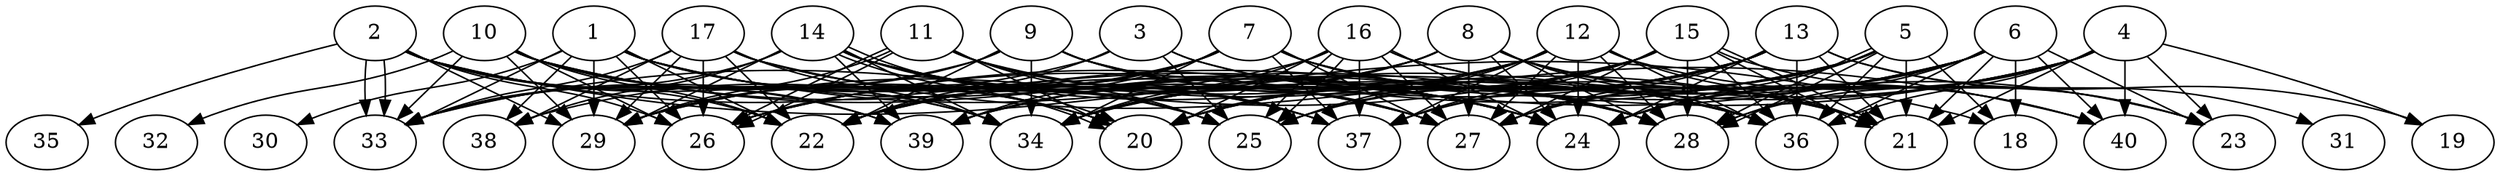 // DAG automatically generated by daggen at Thu Oct  3 14:06:48 2019
// ./daggen --dot -n 40 --ccr 0.3 --fat 0.9 --regular 0.5 --density 0.7 --mindata 5242880 --maxdata 52428800 
digraph G {
  1 [size="40110080", alpha="0.16", expect_size="12033024"] 
  1 -> 20 [size ="12033024"]
  1 -> 22 [size ="12033024"]
  1 -> 24 [size ="12033024"]
  1 -> 25 [size ="12033024"]
  1 -> 26 [size ="12033024"]
  1 -> 29 [size ="12033024"]
  1 -> 30 [size ="12033024"]
  1 -> 33 [size ="12033024"]
  1 -> 36 [size ="12033024"]
  1 -> 37 [size ="12033024"]
  1 -> 38 [size ="12033024"]
  2 [size="70154240", alpha="0.19", expect_size="21046272"] 
  2 -> 18 [size ="21046272"]
  2 -> 20 [size ="21046272"]
  2 -> 22 [size ="21046272"]
  2 -> 24 [size ="21046272"]
  2 -> 26 [size ="21046272"]
  2 -> 29 [size ="21046272"]
  2 -> 33 [size ="21046272"]
  2 -> 33 [size ="21046272"]
  2 -> 34 [size ="21046272"]
  2 -> 35 [size ="21046272"]
  2 -> 39 [size ="21046272"]
  3 [size="164454400", alpha="0.14", expect_size="49336320"] 
  3 -> 22 [size ="49336320"]
  3 -> 25 [size ="49336320"]
  3 -> 28 [size ="49336320"]
  3 -> 33 [size ="49336320"]
  3 -> 36 [size ="49336320"]
  4 [size="41738240", alpha="0.10", expect_size="12521472"] 
  4 -> 19 [size ="12521472"]
  4 -> 20 [size ="12521472"]
  4 -> 21 [size ="12521472"]
  4 -> 22 [size ="12521472"]
  4 -> 23 [size ="12521472"]
  4 -> 24 [size ="12521472"]
  4 -> 28 [size ="12521472"]
  4 -> 34 [size ="12521472"]
  4 -> 36 [size ="12521472"]
  4 -> 40 [size ="12521472"]
  5 [size="109721600", alpha="0.00", expect_size="32916480"] 
  5 -> 18 [size ="32916480"]
  5 -> 21 [size ="32916480"]
  5 -> 24 [size ="32916480"]
  5 -> 26 [size ="32916480"]
  5 -> 27 [size ="32916480"]
  5 -> 28 [size ="32916480"]
  5 -> 28 [size ="32916480"]
  5 -> 36 [size ="32916480"]
  5 -> 37 [size ="32916480"]
  5 -> 39 [size ="32916480"]
  6 [size="106567680", alpha="0.04", expect_size="31970304"] 
  6 -> 18 [size ="31970304"]
  6 -> 20 [size ="31970304"]
  6 -> 21 [size ="31970304"]
  6 -> 23 [size ="31970304"]
  6 -> 24 [size ="31970304"]
  6 -> 26 [size ="31970304"]
  6 -> 27 [size ="31970304"]
  6 -> 28 [size ="31970304"]
  6 -> 36 [size ="31970304"]
  6 -> 39 [size ="31970304"]
  6 -> 40 [size ="31970304"]
  7 [size="79452160", alpha="0.01", expect_size="23835648"] 
  7 -> 21 [size ="23835648"]
  7 -> 22 [size ="23835648"]
  7 -> 26 [size ="23835648"]
  7 -> 27 [size ="23835648"]
  7 -> 28 [size ="23835648"]
  7 -> 34 [size ="23835648"]
  7 -> 36 [size ="23835648"]
  7 -> 37 [size ="23835648"]
  7 -> 38 [size ="23835648"]
  7 -> 39 [size ="23835648"]
  8 [size="67799040", alpha="0.02", expect_size="20339712"] 
  8 -> 21 [size ="20339712"]
  8 -> 22 [size ="20339712"]
  8 -> 24 [size ="20339712"]
  8 -> 26 [size ="20339712"]
  8 -> 27 [size ="20339712"]
  8 -> 28 [size ="20339712"]
  8 -> 34 [size ="20339712"]
  8 -> 36 [size ="20339712"]
  8 -> 39 [size ="20339712"]
  8 -> 40 [size ="20339712"]
  9 [size="141288107", alpha="0.08", expect_size="42386432"] 
  9 -> 21 [size ="42386432"]
  9 -> 22 [size ="42386432"]
  9 -> 24 [size ="42386432"]
  9 -> 27 [size ="42386432"]
  9 -> 28 [size ="42386432"]
  9 -> 29 [size ="42386432"]
  9 -> 33 [size ="42386432"]
  9 -> 34 [size ="42386432"]
  10 [size="154886827", alpha="0.11", expect_size="46466048"] 
  10 -> 20 [size ="46466048"]
  10 -> 22 [size ="46466048"]
  10 -> 24 [size ="46466048"]
  10 -> 26 [size ="46466048"]
  10 -> 28 [size ="46466048"]
  10 -> 29 [size ="46466048"]
  10 -> 32 [size ="46466048"]
  10 -> 33 [size ="46466048"]
  10 -> 34 [size ="46466048"]
  10 -> 39 [size ="46466048"]
  11 [size="101621760", alpha="0.06", expect_size="30486528"] 
  11 -> 20 [size ="30486528"]
  11 -> 25 [size ="30486528"]
  11 -> 26 [size ="30486528"]
  11 -> 26 [size ="30486528"]
  11 -> 27 [size ="30486528"]
  11 -> 29 [size ="30486528"]
  11 -> 36 [size ="30486528"]
  11 -> 37 [size ="30486528"]
  12 [size="71034880", alpha="0.09", expect_size="21310464"] 
  12 -> 20 [size ="21310464"]
  12 -> 21 [size ="21310464"]
  12 -> 22 [size ="21310464"]
  12 -> 23 [size ="21310464"]
  12 -> 24 [size ="21310464"]
  12 -> 25 [size ="21310464"]
  12 -> 27 [size ="21310464"]
  12 -> 28 [size ="21310464"]
  12 -> 29 [size ="21310464"]
  12 -> 36 [size ="21310464"]
  12 -> 37 [size ="21310464"]
  13 [size="66324480", alpha="0.02", expect_size="19897344"] 
  13 -> 19 [size ="19897344"]
  13 -> 20 [size ="19897344"]
  13 -> 21 [size ="19897344"]
  13 -> 22 [size ="19897344"]
  13 -> 24 [size ="19897344"]
  13 -> 25 [size ="19897344"]
  13 -> 27 [size ="19897344"]
  13 -> 31 [size ="19897344"]
  13 -> 34 [size ="19897344"]
  13 -> 36 [size ="19897344"]
  13 -> 37 [size ="19897344"]
  14 [size="173223253", alpha="0.09", expect_size="51966976"] 
  14 -> 20 [size ="51966976"]
  14 -> 20 [size ="51966976"]
  14 -> 21 [size ="51966976"]
  14 -> 25 [size ="51966976"]
  14 -> 27 [size ="51966976"]
  14 -> 28 [size ="51966976"]
  14 -> 29 [size ="51966976"]
  14 -> 33 [size ="51966976"]
  14 -> 34 [size ="51966976"]
  14 -> 38 [size ="51966976"]
  14 -> 39 [size ="51966976"]
  15 [size="95924907", alpha="0.02", expect_size="28777472"] 
  15 -> 20 [size ="28777472"]
  15 -> 21 [size ="28777472"]
  15 -> 21 [size ="28777472"]
  15 -> 23 [size ="28777472"]
  15 -> 25 [size ="28777472"]
  15 -> 27 [size ="28777472"]
  15 -> 28 [size ="28777472"]
  15 -> 33 [size ="28777472"]
  15 -> 34 [size ="28777472"]
  15 -> 36 [size ="28777472"]
  15 -> 37 [size ="28777472"]
  16 [size="98512213", alpha="0.07", expect_size="29553664"] 
  16 -> 20 [size ="29553664"]
  16 -> 23 [size ="29553664"]
  16 -> 24 [size ="29553664"]
  16 -> 25 [size ="29553664"]
  16 -> 25 [size ="29553664"]
  16 -> 27 [size ="29553664"]
  16 -> 29 [size ="29553664"]
  16 -> 34 [size ="29553664"]
  16 -> 37 [size ="29553664"]
  16 -> 40 [size ="29553664"]
  17 [size="126825813", alpha="0.02", expect_size="38047744"] 
  17 -> 22 [size ="38047744"]
  17 -> 26 [size ="38047744"]
  17 -> 27 [size ="38047744"]
  17 -> 29 [size ="38047744"]
  17 -> 33 [size ="38047744"]
  17 -> 34 [size ="38047744"]
  17 -> 37 [size ="38047744"]
  17 -> 38 [size ="38047744"]
  17 -> 40 [size ="38047744"]
  18 [size="135761920", alpha="0.14", expect_size="40728576"] 
  19 [size="147698347", alpha="0.14", expect_size="44309504"] 
  20 [size="52258133", alpha="0.06", expect_size="15677440"] 
  21 [size="137082880", alpha="0.01", expect_size="41124864"] 
  22 [size="23825067", alpha="0.03", expect_size="7147520"] 
  23 [size="94812160", alpha="0.03", expect_size="28443648"] 
  24 [size="109878613", alpha="0.06", expect_size="32963584"] 
  25 [size="26880000", alpha="0.02", expect_size="8064000"] 
  26 [size="41925973", alpha="0.08", expect_size="12577792"] 
  27 [size="97406293", alpha="0.02", expect_size="29221888"] 
  28 [size="110342827", alpha="0.03", expect_size="33102848"] 
  29 [size="63658667", alpha="0.20", expect_size="19097600"] 
  30 [size="17831253", alpha="0.14", expect_size="5349376"] 
  31 [size="66703360", alpha="0.18", expect_size="20011008"] 
  32 [size="75629227", alpha="0.10", expect_size="22688768"] 
  33 [size="97283413", alpha="0.07", expect_size="29185024"] 
  34 [size="121364480", alpha="0.05", expect_size="36409344"] 
  35 [size="172134400", alpha="0.12", expect_size="51640320"] 
  36 [size="27265707", alpha="0.10", expect_size="8179712"] 
  37 [size="90426027", alpha="0.02", expect_size="27127808"] 
  38 [size="109018453", alpha="0.08", expect_size="32705536"] 
  39 [size="133369173", alpha="0.12", expect_size="40010752"] 
  40 [size="130003627", alpha="0.19", expect_size="39001088"] 
}
